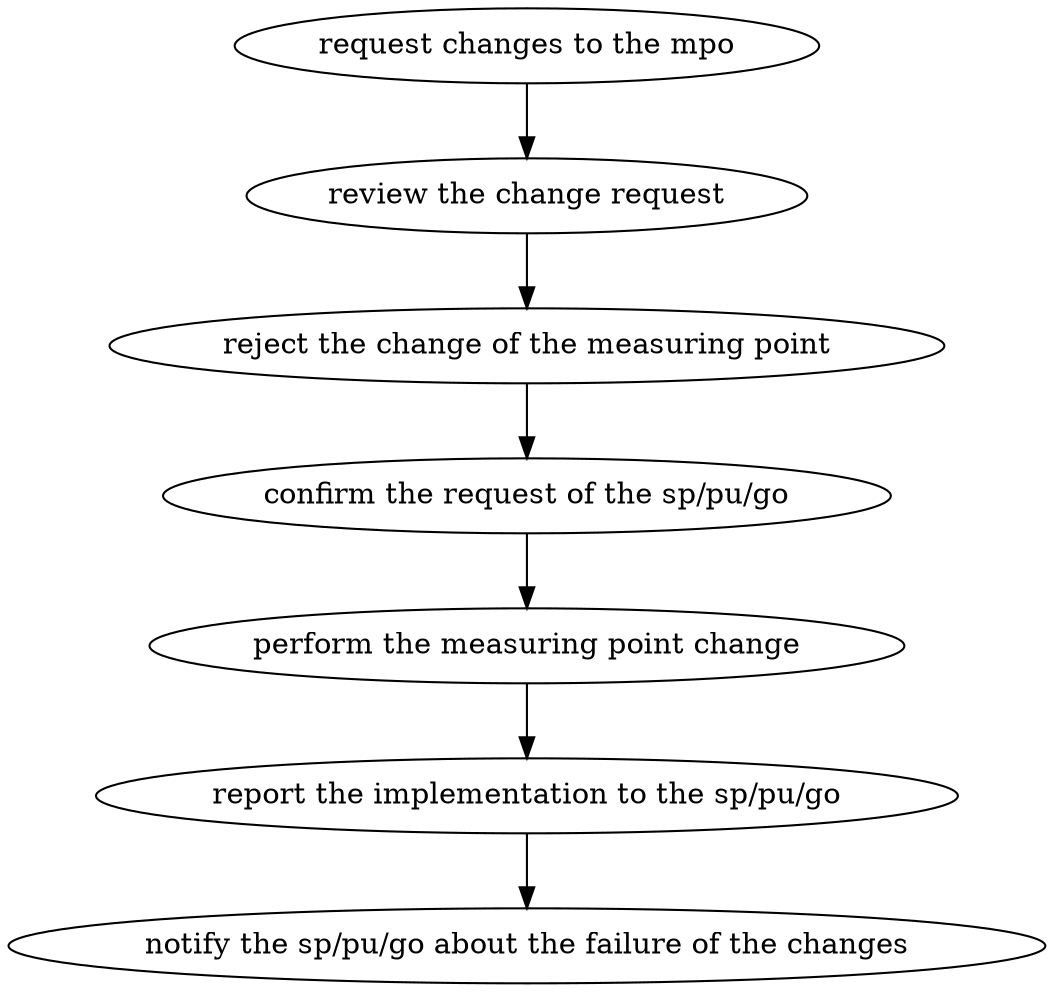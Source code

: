 strict digraph "doc-10.9" {
	graph [name="doc-10.9"];
	"request changes to the mpo"	[attrs="{'type': 'Activity', 'label': 'request changes to the mpo'}"];
	"review the change request"	[attrs="{'type': 'Activity', 'label': 'review the change request'}"];
	"request changes to the mpo" -> "review the change request"	[attrs="{'type': 'flow', 'label': 'flow'}"];
	"reject the change of the measuring point"	[attrs="{'type': 'Activity', 'label': 'reject the change of the measuring point'}"];
	"review the change request" -> "reject the change of the measuring point"	[attrs="{'type': 'flow', 'label': 'flow'}"];
	"confirm the request of the sp/pu/go"	[attrs="{'type': 'Activity', 'label': 'confirm the request of the sp/pu/go'}"];
	"reject the change of the measuring point" -> "confirm the request of the sp/pu/go"	[attrs="{'type': 'flow', 'label': 'flow'}"];
	"perform the measuring point change"	[attrs="{'type': 'Activity', 'label': 'perform the measuring point change'}"];
	"confirm the request of the sp/pu/go" -> "perform the measuring point change"	[attrs="{'type': 'flow', 'label': 'flow'}"];
	"report the implementation to the sp/pu/go"	[attrs="{'type': 'Activity', 'label': 'report the implementation to the sp/pu/go'}"];
	"perform the measuring point change" -> "report the implementation to the sp/pu/go"	[attrs="{'type': 'flow', 'label': 'flow'}"];
	"notify the sp/pu/go about the failure of the changes"	[attrs="{'type': 'Activity', 'label': 'notify the sp/pu/go about the failure of the changes'}"];
	"report the implementation to the sp/pu/go" -> "notify the sp/pu/go about the failure of the changes"	[attrs="{'type': 'flow', 'label': 'flow'}"];
}
